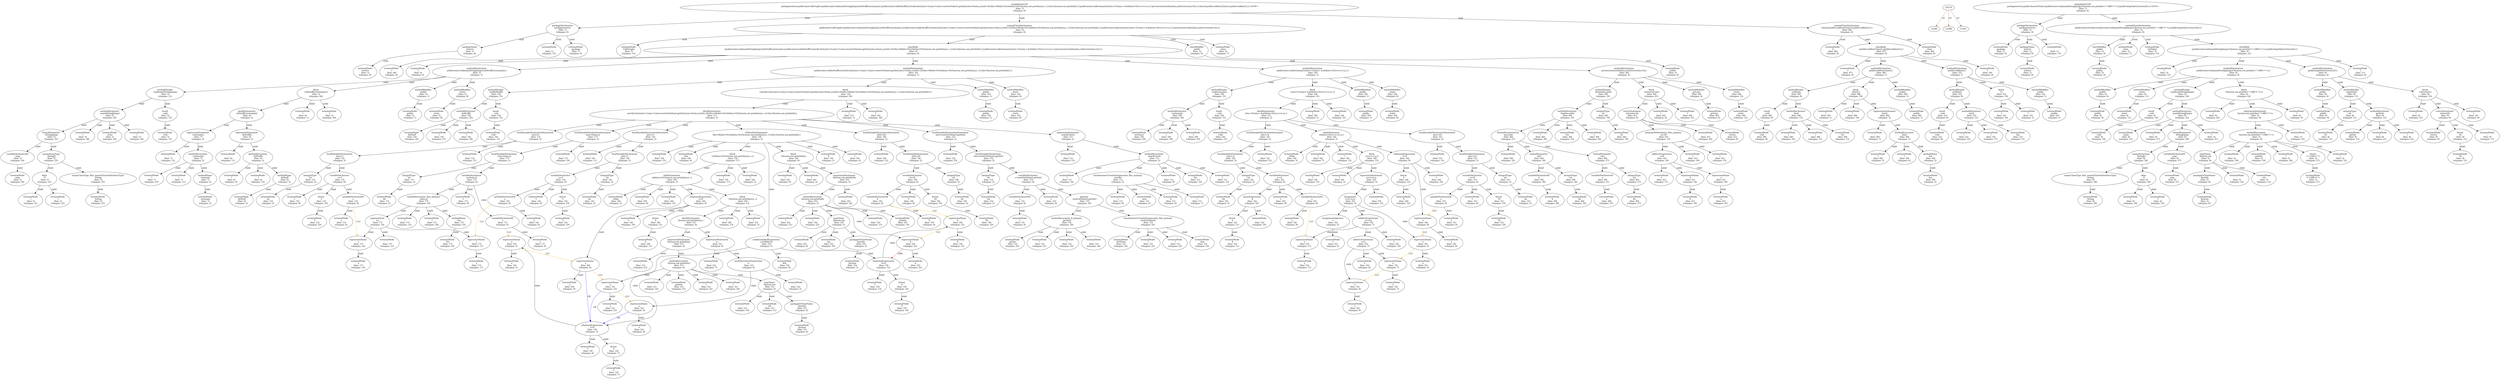 digraph G {
100000[label="compilationUnit\n packagetesters;publicclassCallGraphs{publicstaticvoidmain(String[]args){doStuff();testmain();}publicstaticvoiddoStuff(){newA().foo();intx=5;inty=5;intz=newGetValue().getInt();inta=foo(x,y);intb=20;if(a>0&&b>0){while(a>0){System.out.println(a);a--;}}else{System.out.println(b);}}publicstaticvoidtestmain(){intx=10;inty=-4;while(x>0){x=x+x+y;}}privatestaticintfoo(inta,intb){return(a+b);}}classA{publicvoidfoo(){bar();}publicvoidbar(){}}<EOF>\n (line: 1)\n (charpos: 0) "]
100011[label="packageDeclaration\n packagetesters;\n (line: 1)\n (charpos: 0) "]
100022[label="terminalNode\n package\n (line: 1)\n (charpos: 0) "]
100023[label="packageName\n testers\n (line: 1)\n (charpos: 8) "]
100034[label="terminalNode\n testers\n (line: 1)\n (charpos: 8) "]
100025[label="terminalNode\n ;\n (line: 1)\n (charpos: 15) "]
100016[label="normalClassDeclaration\n publicclassCallGraphs{publicstaticvoidmain(String[]args){doStuff();testmain();}publicstaticvoiddoStuff(){newA().foo();intx=5;inty=5;intz=newGetValue().getInt();inta=foo(x,y);intb=20;if(a>0&&b>0){while(a>0){System.out.println(a);a--;}}else{System.out.println(b);}}publicstaticvoidtestmain(){intx=10;inty=-4;while(x>0){x=x+x+y;}}privatestaticintfoo(inta,intb){return(a+b);}}\n (line: 3)\n (charpos: 0) "]
100027[label="classModifier\n public\n (line: 3)\n (charpos: 0) "]
100038[label="terminalNode\n public\n (line: 3)\n (charpos: 0) "]
100029[label="terminalNode\n class\n (line: 3)\n (charpos: 7) "]
1000210[label="terminalNode\n CallGraphs\n (line: 3)\n (charpos: 13) "]
1000211[label="classBody\n {publicstaticvoidmain(String[]args){doStuff();testmain();}publicstaticvoiddoStuff(){newA().foo();intx=5;inty=5;intz=newGetValue().getInt();inta=foo(x,y);intb=20;if(a>0&&b>0){while(a>0){System.out.println(a);a--;}}else{System.out.println(b);}}publicstaticvoidtestmain(){intx=10;inty=-4;while(x>0){x=x+x+y;}}privatestaticintfoo(inta,intb){return(a+b);}}\n (line: 4)\n (charpos: 0) "]
1000312[label="terminalNode\n {\n (line: 4)\n (charpos: 0) "]
1000313[label="methodDeclaration\n publicstaticvoidmain(String[]args){doStuff();testmain();}\n (line: 5)\n (charpos: 1) "]
1000414[label="methodModifier\n public\n (line: 5)\n (charpos: 1) "]
1000515[label="terminalNode\n public\n (line: 5)\n (charpos: 1) "]
1000416[label="methodModifier\n static\n (line: 5)\n (charpos: 8) "]
1000517[label="terminalNode\n static\n (line: 5)\n (charpos: 8) "]
1000418[label="methodHeader\n voidmain(String[]args)\n (line: 5)\n (charpos: 15) "]
1000519[label="result\n void\n (line: 5)\n (charpos: 15) "]
1000620[label="terminalNode\n void\n (line: 5)\n (charpos: 15) "]
1000521[label="methodDeclarator\n main(String[]args)\n (line: 5)\n (charpos: 20) "]
1000622[label="terminalNode\n main\n (line: 5)\n (charpos: 20) "]
1000623[label="terminalNode\n (\n (line: 5)\n (charpos: 24) "]
1000624[label="formalParameter\n String[]args\n (line: 5)\n (charpos: 25) "]
1000725[label="unannArrayType\n String[]\n (line: 5)\n (charpos: 25) "]
1000826[label="unannClassType_lfno_unannClassOrInterfaceType\n String\n (line: 5)\n (charpos: 25) "]
1000927[label="terminalNode\n String\n (line: 5)\n (charpos: 25) "]
1000828[label="dims\n []\n (line: 5)\n (charpos: 31) "]
1000929[label="terminalNode\n [\n (line: 5)\n (charpos: 31) "]
1000930[label="terminalNode\n ]\n (line: 5)\n (charpos: 32) "]
1000731[label="variableDeclaratorId\n args\n (line: 5)\n (charpos: 34) "]
1000832[label="terminalNode\n args\n (line: 5)\n (charpos: 34) "]
1000633[label="terminalNode\n )\n (line: 5)\n (charpos: 38) "]
1000434[label="block\n {doStuff();testmain();}\n (line: 5)\n (charpos: 40) "]
1000535[label="terminalNode\n {\n (line: 5)\n (charpos: 40) "]
1000536[label="blockStatements\n doStuff();testmain();\n (line: 6)\n (charpos: 2) "]
1000637[label="expressionStatement\n doStuff();\n (line: 6)\n (charpos: 2) "]
1000738[label="methodInvocation\n doStuff()\n (line: 6)\n (charpos: 2) "]
1000839[label="methodName\n doStuff\n (line: 6)\n (charpos: 2) "]
1000940[label="terminalNode\n doStuff\n (line: 6)\n (charpos: 2) "]
1000841[label="terminalNode\n (\n (line: 6)\n (charpos: 9) "]
1000842[label="terminalNode\n )\n (line: 6)\n (charpos: 10) "]
1000743[label="terminalNode\n ;\n (line: 6)\n (charpos: 11) "]
1000644[label="expressionStatement\n testmain();\n (line: 7)\n (charpos: 2) "]
1000745[label="methodInvocation\n testmain()\n (line: 7)\n (charpos: 2) "]
1000846[label="methodName\n testmain\n (line: 7)\n (charpos: 2) "]
1000947[label="terminalNode\n testmain\n (line: 7)\n (charpos: 2) "]
1000848[label="terminalNode\n (\n (line: 7)\n (charpos: 10) "]
1000849[label="terminalNode\n )\n (line: 7)\n (charpos: 11) "]
1000750[label="terminalNode\n ;\n (line: 7)\n (charpos: 12) "]
1000551[label="terminalNode\n }\n (line: 8)\n (charpos: 1) "]
1000352[label="methodDeclaration\n publicstaticvoiddoStuff(){newA().foo();intx=5;inty=5;intz=newGetValue().getInt();inta=foo(x,y);intb=20;if(a>0&&b>0){while(a>0){System.out.println(a);a--;}}else{System.out.println(b);}}\n (line: 10)\n (charpos: 1) "]
1000453[label="methodModifier\n public\n (line: 10)\n (charpos: 1) "]
1000554[label="terminalNode\n public\n (line: 10)\n (charpos: 1) "]
1000455[label="methodModifier\n static\n (line: 10)\n (charpos: 8) "]
1000556[label="terminalNode\n static\n (line: 10)\n (charpos: 8) "]
1000457[label="methodHeader\n voiddoStuff()\n (line: 10)\n (charpos: 15) "]
1000558[label="result\n void\n (line: 10)\n (charpos: 15) "]
1000659[label="terminalNode\n void\n (line: 10)\n (charpos: 15) "]
1000560[label="methodDeclarator\n doStuff()\n (line: 10)\n (charpos: 20) "]
1000661[label="terminalNode\n doStuff\n (line: 10)\n (charpos: 20) "]
1000662[label="terminalNode\n (\n (line: 10)\n (charpos: 27) "]
1000663[label="terminalNode\n )\n (line: 10)\n (charpos: 28) "]
1000464[label="block\n {newA().foo();intx=5;inty=5;intz=newGetValue().getInt();inta=foo(x,y);intb=20;if(a>0&&b>0){while(a>0){System.out.println(a);a--;}}else{System.out.println(b);}}\n (line: 10)\n (charpos: 30) "]
1000565[label="terminalNode\n {\n (line: 10)\n (charpos: 30) "]
1000566[label="blockStatements\n newA().foo();intx=5;inty=5;intz=newGetValue().getInt();inta=foo(x,y);intb=20;if(a>0&&b>0){while(a>0){System.out.println(a);a--;}}else{System.out.println(b);}\n (line: 11)\n (charpos: 2) "]
1000667[label="expressionStatement\n newA().foo();\n (line: 11)\n (charpos: 2) "]
1000768[label="methodInvocation\n newA().foo()\n (line: 11)\n (charpos: 2) "]
1000869[label="classInstanceCreationExpression_lfno_primary\n newA()\n (line: 11)\n (charpos: 2) "]
1000970[label="terminalNode\n new\n (line: 11)\n (charpos: 2) "]
1000971[label="terminalNode\n A\n (line: 11)\n (charpos: 6) "]
1000972[label="terminalNode\n (\n (line: 11)\n (charpos: 7) "]
1000973[label="terminalNode\n )\n (line: 11)\n (charpos: 8) "]
1000874[label="terminalNode\n .\n (line: 11)\n (charpos: 9) "]
1000875[label="terminalNode\n foo\n (line: 11)\n (charpos: 10) "]
1000876[label="terminalNode\n (\n (line: 11)\n (charpos: 13) "]
1000877[label="terminalNode\n )\n (line: 11)\n (charpos: 14) "]
1000778[label="terminalNode\n ;\n (line: 11)\n (charpos: 15) "]
1000679[label="localVariableDeclarationStatement\n intx=5;\n (line: 13)\n (charpos: 2) "]
1000780[label="localVariableDeclaration\n intx=5\n (line: 13)\n (charpos: 2) "]
1000881[label="integralType\n int\n (line: 13)\n (charpos: 2) "]
1000982[label="terminalNode\n int\n (line: 13)\n (charpos: 2) "]
1000883[label="variableDeclarator\n x=5\n (line: 13)\n (charpos: 6) "]
1000984[label="variableDeclaratorId\n x\n (line: 13)\n (charpos: 6) "]
10001085[label="terminalNode\n x\n (line: 13)\n (charpos: 6) "]
1000986[label="terminalNode\n =\n (line: 13)\n (charpos: 8) "]
1000987[label="literal\n 5\n (line: 13)\n (charpos: 10) "]
10001088[label="terminalNode\n 5\n (line: 13)\n (charpos: 10) "]
1000789[label="terminalNode\n ;\n (line: 13)\n (charpos: 11) "]
1000690[label="localVariableDeclarationStatement\n inty=5;\n (line: 14)\n (charpos: 2) "]
1000791[label="localVariableDeclaration\n inty=5\n (line: 14)\n (charpos: 2) "]
1000892[label="integralType\n int\n (line: 14)\n (charpos: 2) "]
1000993[label="terminalNode\n int\n (line: 14)\n (charpos: 2) "]
1000894[label="variableDeclarator\n y=5\n (line: 14)\n (charpos: 6) "]
1000995[label="variableDeclaratorId\n y\n (line: 14)\n (charpos: 6) "]
10001096[label="terminalNode\n y\n (line: 14)\n (charpos: 6) "]
1000997[label="terminalNode\n =\n (line: 14)\n (charpos: 8) "]
1000998[label="literal\n 5\n (line: 14)\n (charpos: 10) "]
10001099[label="terminalNode\n 5\n (line: 14)\n (charpos: 10) "]
10007100[label="terminalNode\n ;\n (line: 14)\n (charpos: 11) "]
10006101[label="localVariableDeclarationStatement\n intz=newGetValue().getInt();\n (line: 15)\n (charpos: 2) "]
10007102[label="localVariableDeclaration\n intz=newGetValue().getInt()\n (line: 15)\n (charpos: 2) "]
10008103[label="integralType\n int\n (line: 15)\n (charpos: 2) "]
10009104[label="terminalNode\n int\n (line: 15)\n (charpos: 2) "]
10008105[label="variableDeclarator\n z=newGetValue().getInt()\n (line: 15)\n (charpos: 6) "]
10009106[label="variableDeclaratorId\n z\n (line: 15)\n (charpos: 6) "]
100010107[label="terminalNode\n z\n (line: 15)\n (charpos: 6) "]
10009108[label="terminalNode\n =\n (line: 15)\n (charpos: 8) "]
10009109[label="primary\n newGetValue().getInt()\n (line: 15)\n (charpos: 10) "]
100010110[label="classInstanceCreationExpression_lfno_primary\n newGetValue()\n (line: 15)\n (charpos: 10) "]
100011111[label="terminalNode\n new\n (line: 15)\n (charpos: 10) "]
100011112[label="terminalNode\n GetValue\n (line: 15)\n (charpos: 14) "]
100011113[label="terminalNode\n (\n (line: 15)\n (charpos: 22) "]
100011114[label="terminalNode\n )\n (line: 15)\n (charpos: 23) "]
100010115[label="methodInvocation_lf_primary\n .getInt()\n (line: 15)\n (charpos: 24) "]
100011116[label="terminalNode\n .\n (line: 15)\n (charpos: 24) "]
100011117[label="terminalNode\n getInt\n (line: 15)\n (charpos: 25) "]
100011118[label="terminalNode\n (\n (line: 15)\n (charpos: 31) "]
100011119[label="terminalNode\n )\n (line: 15)\n (charpos: 32) "]
10007120[label="terminalNode\n ;\n (line: 15)\n (charpos: 33) "]
10006121[label="localVariableDeclarationStatement\n inta=foo(x,y);\n (line: 17)\n (charpos: 2) "]
10007122[label="localVariableDeclaration\n inta=foo(x,y)\n (line: 17)\n (charpos: 2) "]
10008123[label="integralType\n int\n (line: 17)\n (charpos: 2) "]
10009124[label="terminalNode\n int\n (line: 17)\n (charpos: 2) "]
10008125[label="variableDeclarator\n a=foo(x,y)\n (line: 17)\n (charpos: 6) "]
10009126[label="variableDeclaratorId\n a\n (line: 17)\n (charpos: 6) "]
100010127[label="terminalNode\n a\n (line: 17)\n (charpos: 6) "]
10009128[label="terminalNode\n =\n (line: 17)\n (charpos: 8) "]
10009129[label="methodInvocation_lfno_primary\n foo(x,y)\n (line: 17)\n (charpos: 10) "]
100010130[label="methodName\n foo\n (line: 17)\n (charpos: 10) "]
100011131[label="terminalNode\n foo\n (line: 17)\n (charpos: 10) "]
100010132[label="terminalNode\n (\n (line: 17)\n (charpos: 13) "]
100010133[label="argumentList\n x,y\n (line: 17)\n (charpos: 14) "]
100011134[label="expressionName\n x\n (line: 17)\n (charpos: 14) "]
100012135[label="terminalNode\n x\n (line: 17)\n (charpos: 14) "]
100011136[label="terminalNode\n ,\n (line: 17)\n (charpos: 15) "]
100011137[label="expressionName\n y\n (line: 17)\n (charpos: 17) "]
100012138[label="terminalNode\n y\n (line: 17)\n (charpos: 17) "]
100010139[label="terminalNode\n )\n (line: 17)\n (charpos: 18) "]
10007140[label="terminalNode\n ;\n (line: 17)\n (charpos: 19) "]
10006141[label="localVariableDeclarationStatement\n intb=20;\n (line: 18)\n (charpos: 2) "]
10007142[label="localVariableDeclaration\n intb=20\n (line: 18)\n (charpos: 2) "]
10008143[label="integralType\n int\n (line: 18)\n (charpos: 2) "]
10009144[label="terminalNode\n int\n (line: 18)\n (charpos: 2) "]
10008145[label="variableDeclarator\n b=20\n (line: 18)\n (charpos: 6) "]
10009146[label="variableDeclaratorId\n b\n (line: 18)\n (charpos: 6) "]
100010147[label="terminalNode\n b\n (line: 18)\n (charpos: 6) "]
10009148[label="terminalNode\n =\n (line: 18)\n (charpos: 8) "]
10009149[label="literal\n 20\n (line: 18)\n (charpos: 10) "]
100010150[label="terminalNode\n 20\n (line: 18)\n (charpos: 10) "]
10007151[label="terminalNode\n ;\n (line: 18)\n (charpos: 12) "]
10006152[label="ifThenElseStatement\n if(a>0&&b>0){while(a>0){System.out.println(a);a--;}}else{System.out.println(b);}\n (line: 19)\n (charpos: 2) "]
10007153[label="terminalNode\n if\n (line: 19)\n (charpos: 2) "]
10007154[label="terminalNode\n (\n (line: 19)\n (charpos: 4) "]
10007155[label="conditionalAndExpression\n a>0&&b>0\n (line: 19)\n (charpos: 5) "]
10008156[label="relationalExpression\n a>0\n (line: 19)\n (charpos: 5) "]
10009157[label="expressionName\n a\n (line: 19)\n (charpos: 5) "]
100010158[label="terminalNode\n a\n (line: 19)\n (charpos: 5) "]
10009159[label="terminalNode\n >\n (line: 19)\n (charpos: 6) "]
10009160[label="literal\n 0\n (line: 19)\n (charpos: 7) "]
100010161[label="terminalNode\n 0\n (line: 19)\n (charpos: 7) "]
10008162[label="terminalNode\n &&\n (line: 19)\n (charpos: 9) "]
10008163[label="relationalExpression\n b>0\n (line: 19)\n (charpos: 12) "]
10009164[label="expressionName\n b\n (line: 19)\n (charpos: 12) "]
100010165[label="terminalNode\n b\n (line: 19)\n (charpos: 12) "]
10009166[label="terminalNode\n >\n (line: 19)\n (charpos: 13) "]
10009167[label="literal\n 0\n (line: 19)\n (charpos: 14) "]
100010168[label="terminalNode\n 0\n (line: 19)\n (charpos: 14) "]
10007169[label="terminalNode\n )\n (line: 19)\n (charpos: 15) "]
10007170[label="block\n {while(a>0){System.out.println(a);a--;}}\n (line: 19)\n (charpos: 17) "]
10008171[label="terminalNode\n {\n (line: 19)\n (charpos: 17) "]
10008172[label="whileStatement\n while(a>0){System.out.println(a);a--;}\n (line: 20)\n (charpos: 3) "]
10009173[label="terminalNode\n while\n (line: 20)\n (charpos: 3) "]
10009174[label="terminalNode\n (\n (line: 20)\n (charpos: 8) "]
10009175[label="relationalExpression\n a>0\n (line: 20)\n (charpos: 9) "]
100010176[label="expressionName\n a\n (line: 20)\n (charpos: 9) "]
100011177[label="terminalNode\n a\n (line: 20)\n (charpos: 9) "]
100010178[label="terminalNode\n >\n (line: 20)\n (charpos: 10) "]
100010179[label="literal\n 0\n (line: 20)\n (charpos: 11) "]
100011180[label="terminalNode\n 0\n (line: 20)\n (charpos: 11) "]
10009181[label="terminalNode\n )\n (line: 20)\n (charpos: 12) "]
10009182[label="block\n {System.out.println(a);a--;}\n (line: 20)\n (charpos: 13) "]
100010183[label="terminalNode\n {\n (line: 20)\n (charpos: 13) "]
100010184[label="blockStatements\n System.out.println(a);a--;\n (line: 21)\n (charpos: 4) "]
100011185[label="expressionStatement\n System.out.println(a);\n (line: 21)\n (charpos: 4) "]
100012186[label="methodInvocation\n System.out.println(a)\n (line: 21)\n (charpos: 4) "]
100013187[label="typeName\n System.out\n (line: 21)\n (charpos: 4) "]
100014188[label="packageOrTypeName\n System\n (line: 21)\n (charpos: 4) "]
100015189[label="terminalNode\n System\n (line: 21)\n (charpos: 4) "]
100014190[label="terminalNode\n .\n (line: 21)\n (charpos: 10) "]
100014191[label="terminalNode\n out\n (line: 21)\n (charpos: 11) "]
100013192[label="terminalNode\n .\n (line: 21)\n (charpos: 14) "]
100013193[label="terminalNode\n println\n (line: 21)\n (charpos: 15) "]
100013194[label="terminalNode\n (\n (line: 21)\n (charpos: 22) "]
100013195[label="expressionName\n a\n (line: 21)\n (charpos: 23) "]
100014196[label="terminalNode\n a\n (line: 21)\n (charpos: 23) "]
100013197[label="terminalNode\n )\n (line: 21)\n (charpos: 24) "]
100012198[label="terminalNode\n ;\n (line: 21)\n (charpos: 25) "]
100011199[label="expressionStatement\n a--;\n (line: 22)\n (charpos: 4) "]
100012200[label="postDecrementExpression\n a--\n (line: 22)\n (charpos: 4) "]
100013201[label="expressionName\n a\n (line: 22)\n (charpos: 4) "]
100014202[label="terminalNode\n a\n (line: 22)\n (charpos: 4) "]
100013203[label="terminalNode\n --\n (line: 22)\n (charpos: 5) "]
100012204[label="terminalNode\n ;\n (line: 22)\n (charpos: 7) "]
100010205[label="terminalNode\n }\n (line: 23)\n (charpos: 3) "]
10008206[label="terminalNode\n }\n (line: 24)\n (charpos: 2) "]
10007207[label="terminalNode\n else\n (line: 24)\n (charpos: 4) "]
10007208[label="block\n {System.out.println(b);}\n (line: 24)\n (charpos: 9) "]
10008209[label="terminalNode\n {\n (line: 24)\n (charpos: 9) "]
10008210[label="expressionStatement\n System.out.println(b);\n (line: 25)\n (charpos: 3) "]
10009211[label="methodInvocation\n System.out.println(b)\n (line: 25)\n (charpos: 3) "]
100010212[label="typeName\n System.out\n (line: 25)\n (charpos: 3) "]
100011213[label="packageOrTypeName\n System\n (line: 25)\n (charpos: 3) "]
100012214[label="terminalNode\n System\n (line: 25)\n (charpos: 3) "]
100011215[label="terminalNode\n .\n (line: 25)\n (charpos: 9) "]
100011216[label="terminalNode\n out\n (line: 25)\n (charpos: 10) "]
100010217[label="terminalNode\n .\n (line: 25)\n (charpos: 13) "]
100010218[label="terminalNode\n println\n (line: 25)\n (charpos: 14) "]
100010219[label="terminalNode\n (\n (line: 25)\n (charpos: 21) "]
100010220[label="expressionName\n b\n (line: 25)\n (charpos: 22) "]
100011221[label="terminalNode\n b\n (line: 25)\n (charpos: 22) "]
100010222[label="terminalNode\n )\n (line: 25)\n (charpos: 23) "]
10009223[label="terminalNode\n ;\n (line: 25)\n (charpos: 24) "]
10008224[label="terminalNode\n }\n (line: 26)\n (charpos: 2) "]
10005225[label="terminalNode\n }\n (line: 27)\n (charpos: 1) "]
10003226[label="methodDeclaration\n publicstaticvoidtestmain(){intx=10;inty=-4;while(x>0){x=x+x+y;}}\n (line: 29)\n (charpos: 1) "]
10004227[label="methodModifier\n public\n (line: 29)\n (charpos: 1) "]
10005228[label="terminalNode\n public\n (line: 29)\n (charpos: 1) "]
10004229[label="methodModifier\n static\n (line: 29)\n (charpos: 8) "]
10005230[label="terminalNode\n static\n (line: 29)\n (charpos: 8) "]
10004231[label="methodHeader\n voidtestmain()\n (line: 29)\n (charpos: 15) "]
10005232[label="result\n void\n (line: 29)\n (charpos: 15) "]
10006233[label="terminalNode\n void\n (line: 29)\n (charpos: 15) "]
10005234[label="methodDeclarator\n testmain()\n (line: 29)\n (charpos: 20) "]
10006235[label="terminalNode\n testmain\n (line: 29)\n (charpos: 20) "]
10006236[label="terminalNode\n (\n (line: 29)\n (charpos: 28) "]
10006237[label="terminalNode\n )\n (line: 29)\n (charpos: 29) "]
10004238[label="block\n {intx=10;inty=-4;while(x>0){x=x+x+y;}}\n (line: 29)\n (charpos: 31) "]
10005239[label="terminalNode\n {\n (line: 29)\n (charpos: 31) "]
10005240[label="blockStatements\n intx=10;inty=-4;while(x>0){x=x+x+y;}\n (line: 31)\n (charpos: 2) "]
10006241[label="localVariableDeclarationStatement\n intx=10;\n (line: 31)\n (charpos: 2) "]
10007242[label="localVariableDeclaration\n intx=10\n (line: 31)\n (charpos: 2) "]
10008243[label="integralType\n int\n (line: 31)\n (charpos: 2) "]
10009244[label="terminalNode\n int\n (line: 31)\n (charpos: 2) "]
10008245[label="variableDeclarator\n x=10\n (line: 31)\n (charpos: 6) "]
10009246[label="variableDeclaratorId\n x\n (line: 31)\n (charpos: 6) "]
100010247[label="terminalNode\n x\n (line: 31)\n (charpos: 6) "]
10009248[label="terminalNode\n =\n (line: 31)\n (charpos: 8) "]
10009249[label="literal\n 10\n (line: 31)\n (charpos: 10) "]
100010250[label="terminalNode\n 10\n (line: 31)\n (charpos: 10) "]
10007251[label="terminalNode\n ;\n (line: 31)\n (charpos: 12) "]
10006252[label="localVariableDeclarationStatement\n inty=-4;\n (line: 32)\n (charpos: 2) "]
10007253[label="localVariableDeclaration\n inty=-4\n (line: 32)\n (charpos: 2) "]
10008254[label="integralType\n int\n (line: 32)\n (charpos: 2) "]
10009255[label="terminalNode\n int\n (line: 32)\n (charpos: 2) "]
10008256[label="variableDeclarator\n y=-4\n (line: 32)\n (charpos: 6) "]
10009257[label="variableDeclaratorId\n y\n (line: 32)\n (charpos: 6) "]
100010258[label="terminalNode\n y\n (line: 32)\n (charpos: 6) "]
10009259[label="terminalNode\n =\n (line: 32)\n (charpos: 8) "]
10009260[label="unaryExpression\n -4\n (line: 32)\n (charpos: 10) "]
100010261[label="terminalNode\n -\n (line: 32)\n (charpos: 10) "]
100010262[label="literal\n 4\n (line: 32)\n (charpos: 11) "]
100011263[label="terminalNode\n 4\n (line: 32)\n (charpos: 11) "]
10007264[label="terminalNode\n ;\n (line: 32)\n (charpos: 12) "]
10006265[label="whileStatement\n while(x>0){x=x+x+y;}\n (line: 34)\n (charpos: 2) "]
10007266[label="terminalNode\n while\n (line: 34)\n (charpos: 2) "]
10007267[label="terminalNode\n (\n (line: 34)\n (charpos: 7) "]
10007268[label="relationalExpression\n x>0\n (line: 34)\n (charpos: 8) "]
10008269[label="expressionName\n x\n (line: 34)\n (charpos: 8) "]
10009270[label="terminalNode\n x\n (line: 34)\n (charpos: 8) "]
10008271[label="terminalNode\n >\n (line: 34)\n (charpos: 10) "]
10008272[label="literal\n 0\n (line: 34)\n (charpos: 12) "]
10009273[label="terminalNode\n 0\n (line: 34)\n (charpos: 12) "]
10007274[label="terminalNode\n )\n (line: 34)\n (charpos: 13) "]
10007275[label="block\n {x=x+x+y;}\n (line: 34)\n (charpos: 15) "]
10008276[label="terminalNode\n {\n (line: 34)\n (charpos: 15) "]
10008277[label="expressionStatement\n x=x+x+y;\n (line: 35)\n (charpos: 3) "]
10009278[label="assignment\n x=x+x+y\n (line: 35)\n (charpos: 3) "]
100010279[label="expressionName\n x\n (line: 35)\n (charpos: 3) "]
100011280[label="terminalNode\n x\n (line: 35)\n (charpos: 3) "]
100010281[label="assignmentOperator\n =\n (line: 35)\n (charpos: 5) "]
100011282[label="terminalNode\n =\n (line: 35)\n (charpos: 5) "]
100010283[label="additiveExpression\n x+x+y\n (line: 35)\n (charpos: 7) "]
100011284[label="additiveExpression\n x+x\n (line: 35)\n (charpos: 7) "]
100012285[label="expressionName\n x\n (line: 35)\n (charpos: 7) "]
100013286[label="terminalNode\n x\n (line: 35)\n (charpos: 7) "]
100012287[label="terminalNode\n +\n (line: 35)\n (charpos: 8) "]
100012288[label="expressionName\n x\n (line: 35)\n (charpos: 9) "]
100013289[label="terminalNode\n x\n (line: 35)\n (charpos: 9) "]
100011290[label="terminalNode\n +\n (line: 35)\n (charpos: 10) "]
100011291[label="expressionName\n y\n (line: 35)\n (charpos: 11) "]
100012292[label="terminalNode\n y\n (line: 35)\n (charpos: 11) "]
10009293[label="terminalNode\n ;\n (line: 35)\n (charpos: 12) "]
10008294[label="terminalNode\n }\n (line: 36)\n (charpos: 2) "]
10005295[label="terminalNode\n }\n (line: 38)\n (charpos: 1) "]
10003296[label="methodDeclaration\n privatestaticintfoo(inta,intb){return(a+b);}\n (line: 40)\n (charpos: 4) "]
10004297[label="methodModifier\n private\n (line: 40)\n (charpos: 4) "]
10005298[label="terminalNode\n private\n (line: 40)\n (charpos: 4) "]
10004299[label="methodModifier\n static\n (line: 40)\n (charpos: 12) "]
10005300[label="terminalNode\n static\n (line: 40)\n (charpos: 12) "]
10004301[label="methodHeader\n intfoo(inta,intb)\n (line: 40)\n (charpos: 19) "]
10005302[label="integralType\n int\n (line: 40)\n (charpos: 19) "]
10006303[label="terminalNode\n int\n (line: 40)\n (charpos: 19) "]
10005304[label="methodDeclarator\n foo(inta,intb)\n (line: 40)\n (charpos: 23) "]
10006305[label="terminalNode\n foo\n (line: 40)\n (charpos: 23) "]
10006306[label="terminalNode\n (\n (line: 40)\n (charpos: 26) "]
10006307[label="formalParameterList\n inta,intb\n (line: 40)\n (charpos: 27) "]
10007308[label="formalParameter\n inta\n (line: 40)\n (charpos: 27) "]
10008309[label="integralType\n int\n (line: 40)\n (charpos: 27) "]
10009310[label="terminalNode\n int\n (line: 40)\n (charpos: 27) "]
10008311[label="variableDeclaratorId\n a\n (line: 40)\n (charpos: 31) "]
10009312[label="terminalNode\n a\n (line: 40)\n (charpos: 31) "]
10007313[label="terminalNode\n ,\n (line: 40)\n (charpos: 32) "]
10007314[label="formalParameter\n intb\n (line: 40)\n (charpos: 34) "]
10008315[label="integralType\n int\n (line: 40)\n (charpos: 34) "]
10009316[label="terminalNode\n int\n (line: 40)\n (charpos: 34) "]
10008317[label="variableDeclaratorId\n b\n (line: 40)\n (charpos: 38) "]
10009318[label="terminalNode\n b\n (line: 40)\n (charpos: 38) "]
10006319[label="terminalNode\n )\n (line: 40)\n (charpos: 39) "]
10004320[label="block\n {return(a+b);}\n (line: 40)\n (charpos: 41) "]
10005321[label="terminalNode\n {\n (line: 40)\n (charpos: 41) "]
10005322[label="returnStatement\n return(a+b);\n (line: 41)\n (charpos: 8) "]
10006323[label="terminalNode\n return\n (line: 41)\n (charpos: 8) "]
10006324[label="primaryNoNewArray_lfno_primary\n (a+b)\n (line: 41)\n (charpos: 15) "]
10007325[label="terminalNode\n (\n (line: 41)\n (charpos: 15) "]
10007326[label="additiveExpression\n a+b\n (line: 41)\n (charpos: 16) "]
10008327[label="expressionName\n a\n (line: 41)\n (charpos: 16) "]
10009328[label="terminalNode\n a\n (line: 41)\n (charpos: 16) "]
10008329[label="terminalNode\n +\n (line: 41)\n (charpos: 17) "]
10008330[label="expressionName\n b\n (line: 41)\n (charpos: 18) "]
10009331[label="terminalNode\n b\n (line: 41)\n (charpos: 18) "]
10007332[label="terminalNode\n )\n (line: 41)\n (charpos: 19) "]
10006333[label="terminalNode\n ;\n (line: 41)\n (charpos: 20) "]
10005334[label="terminalNode\n }\n (line: 42)\n (charpos: 4) "]
10003335[label="terminalNode\n }\n (line: 44)\n (charpos: 0) "]
10001336[label="normalClassDeclaration\n classA{publicvoidfoo(){bar();}publicvoidbar(){}}\n (line: 46)\n (charpos: 0) "]
10002337[label="terminalNode\n class\n (line: 46)\n (charpos: 0) "]
10002338[label="terminalNode\n A\n (line: 46)\n (charpos: 6) "]
10002339[label="classBody\n {publicvoidfoo(){bar();}publicvoidbar(){}}\n (line: 47)\n (charpos: 0) "]
10003340[label="terminalNode\n {\n (line: 47)\n (charpos: 0) "]
10003341[label="methodDeclaration\n publicvoidfoo(){bar();}\n (line: 48)\n (charpos: 1) "]
10004342[label="methodModifier\n public\n (line: 48)\n (charpos: 1) "]
10005343[label="terminalNode\n public\n (line: 48)\n (charpos: 1) "]
10004344[label="methodHeader\n voidfoo()\n (line: 48)\n (charpos: 8) "]
10005345[label="result\n void\n (line: 48)\n (charpos: 8) "]
10006346[label="terminalNode\n void\n (line: 48)\n (charpos: 8) "]
10005347[label="methodDeclarator\n foo()\n (line: 48)\n (charpos: 13) "]
10006348[label="terminalNode\n foo\n (line: 48)\n (charpos: 13) "]
10006349[label="terminalNode\n (\n (line: 48)\n (charpos: 16) "]
10006350[label="terminalNode\n )\n (line: 48)\n (charpos: 17) "]
10004351[label="block\n {bar();}\n (line: 48)\n (charpos: 19) "]
10005352[label="terminalNode\n {\n (line: 48)\n (charpos: 19) "]
10005353[label="expressionStatement\n bar();\n (line: 49)\n (charpos: 2) "]
10006354[label="methodInvocation\n bar()\n (line: 49)\n (charpos: 2) "]
10007355[label="methodName\n bar\n (line: 49)\n (charpos: 2) "]
10008356[label="terminalNode\n bar\n (line: 49)\n (charpos: 2) "]
10007357[label="terminalNode\n (\n (line: 49)\n (charpos: 5) "]
10007358[label="terminalNode\n )\n (line: 49)\n (charpos: 6) "]
10006359[label="terminalNode\n ;\n (line: 49)\n (charpos: 7) "]
10005360[label="terminalNode\n }\n (line: 50)\n (charpos: 1) "]
10003361[label="methodDeclaration\n publicvoidbar(){}\n (line: 52)\n (charpos: 1) "]
10004362[label="methodModifier\n public\n (line: 52)\n (charpos: 1) "]
10005363[label="terminalNode\n public\n (line: 52)\n (charpos: 1) "]
10004364[label="methodHeader\n voidbar()\n (line: 52)\n (charpos: 8) "]
10005365[label="result\n void\n (line: 52)\n (charpos: 8) "]
10006366[label="terminalNode\n void\n (line: 52)\n (charpos: 8) "]
10005367[label="methodDeclarator\n bar()\n (line: 52)\n (charpos: 13) "]
10006368[label="terminalNode\n bar\n (line: 52)\n (charpos: 13) "]
10006369[label="terminalNode\n (\n (line: 52)\n (charpos: 16) "]
10006370[label="terminalNode\n )\n (line: 52)\n (charpos: 17) "]
10004371[label="block\n {}\n (line: 52)\n (charpos: 19) "]
10005372[label="terminalNode\n {\n (line: 52)\n (charpos: 19) "]
10005373[label="terminalNode\n }\n (line: 53)\n (charpos: 1) "]
10003374[label="terminalNode\n }\n (line: 54)\n (charpos: 0) "]
100000->100011 [label="child"]
100011->100022 [label="child"]
100011->100023 [label="child"]
100023->100034 [label="child"]
100011->100025 [label="child"]
100000->100016 [label="child"]
100016->100027 [label="child"]
100027->100038 [label="child"]
100016->100029 [label="child"]
100016->1000210 [label="child"]
100016->1000211 [label="child"]
1000211->1000312 [label="child"]
1000211->1000313 [label="child"]
1000313->1000414 [label="child"]
1000414->1000515 [label="child"]
1000313->1000416 [label="child"]
1000416->1000517 [label="child"]
1000313->1000418 [label="child"]
1000418->1000519 [label="child"]
1000519->1000620 [label="child"]
1000418->1000521 [label="child"]
1000521->1000622 [label="child"]
1000521->1000623 [label="child"]
1000521->1000624 [label="child"]
1000624->1000725 [label="child"]
1000725->1000826 [label="child"]
1000826->1000927 [label="child"]
1000725->1000828 [label="child"]
1000828->1000929 [label="child"]
1000828->1000930 [label="child"]
1000624->1000731 [label="child"]
1000731->1000832 [label="child"]
1000521->1000633 [label="child"]
1000313->1000434 [label="child"]
1000434->1000535 [label="child"]
1000434->1000536 [label="child"]
1000536->1000637 [label="child"]
1000637->1000738 [label="child"]
1000738->1000839 [label="child"]
1000839->1000940 [label="child"]
1000738->1000841 [label="child"]
1000738->1000842 [label="child"]
1000637->1000743 [label="child"]
1000536->1000644 [label="child"]
1000644->1000745 [label="child"]
1000745->1000846 [label="child"]
1000846->1000947 [label="child"]
1000745->1000848 [label="child"]
1000745->1000849 [label="child"]
1000644->1000750 [label="child"]
1000434->1000551 [label="child"]
1000211->1000352 [label="child"]
1000352->1000453 [label="child"]
1000453->1000554 [label="child"]
1000352->1000455 [label="child"]
1000455->1000556 [label="child"]
1000352->1000457 [label="child"]
1000457->1000558 [label="child"]
1000558->1000659 [label="child"]
1000457->1000560 [label="child"]
1000560->1000661 [label="child"]
1000560->1000662 [label="child"]
1000560->1000663 [label="child"]
1000352->1000464 [label="child"]
1000464->1000565 [label="child"]
1000464->1000566 [label="child"]
1000566->1000667 [label="child"]
1000667->1000768 [label="child"]
1000768->1000869 [label="child"]
1000869->1000970 [label="child"]
1000869->1000971 [label="child"]
1000869->1000972 [label="child"]
1000869->1000973 [label="child"]
1000768->1000874 [label="child"]
1000768->1000875 [label="child"]
1000768->1000876 [label="child"]
1000768->1000877 [label="child"]
1000667->1000778 [label="child"]
1000566->1000679 [label="child"]
1000679->1000780 [label="child"]
1000780->1000881 [label="child"]
1000881->1000982 [label="child"]
1000780->1000883 [label="child"]
1000883->1000984 [label="child"]
1000984->10001085 [label="child"]
1000883->1000986 [label="child"]
1000883->1000987 [label="child"]
1000987->10001088 [label="child"]
1000679->1000789 [label="child"]
1000566->1000690 [label="child"]
1000690->1000791 [label="child"]
1000791->1000892 [label="child"]
1000892->1000993 [label="child"]
1000791->1000894 [label="child"]
1000894->1000995 [label="child"]
1000995->10001096 [label="child"]
1000894->1000997 [label="child"]
1000894->1000998 [label="child"]
1000998->10001099 [label="child"]
1000690->10007100 [label="child"]
1000566->10006101 [label="child"]
10006101->10007102 [label="child"]
10007102->10008103 [label="child"]
10008103->10009104 [label="child"]
10007102->10008105 [label="child"]
10008105->10009106 [label="child"]
10009106->100010107 [label="child"]
10008105->10009108 [label="child"]
10008105->10009109 [label="child"]
10009109->100010110 [label="child"]
100010110->100011111 [label="child"]
100010110->100011112 [label="child"]
100010110->100011113 [label="child"]
100010110->100011114 [label="child"]
10009109->100010115 [label="child"]
100010115->100011116 [label="child"]
100010115->100011117 [label="child"]
100010115->100011118 [label="child"]
100010115->100011119 [label="child"]
10006101->10007120 [label="child"]
1000566->10006121 [label="child"]
10006121->10007122 [label="child"]
10007122->10008123 [label="child"]
10008123->10009124 [label="child"]
10007122->10008125 [label="child"]
10008125->10009126 [label="child"]
10009126->100010127 [label="child"]
10008125->10009128 [label="child"]
10008125->10009129 [label="child"]
10009129->100010130 [label="child"]
100010130->100011131 [label="child"]
10009129->100010132 [label="child"]
10009129->100010133 [label="child"]
100010133->100011134 [label="child"]
100011134->100012135 [label="child"]
100010133->100011136 [label="child"]
100010133->100011137 [label="child"]
100011137->100012138 [label="child"]
10009129->100010139 [label="child"]
10006121->10007140 [label="child"]
1000566->10006141 [label="child"]
10006141->10007142 [label="child"]
10007142->10008143 [label="child"]
10008143->10009144 [label="child"]
10007142->10008145 [label="child"]
10008145->10009146 [label="child"]
10009146->100010147 [label="child"]
10008145->10009148 [label="child"]
10008145->10009149 [label="child"]
10009149->100010150 [label="child"]
10006141->10007151 [label="child"]
1000566->10006152 [label="child"]
10006152->10007153 [label="child"]
10006152->10007154 [label="child"]
10006152->10007155 [label="child"]
10007155->10008156 [label="child"]
10008156->10009157 [label="child"]
10009157->100010158 [label="child"]
10008156->10009159 [label="child"]
10008156->10009160 [label="child"]
10009160->100010161 [label="child"]
10007155->10008162 [label="child"]
10007155->10008163 [label="child"]
10008163->10009164 [label="child"]
10009164->100010165 [label="child"]
10008163->10009166 [label="child"]
10008163->10009167 [label="child"]
10009167->100010168 [label="child"]
10006152->10007169 [label="child"]
10006152->10007170 [label="child"]
10007170->10008171 [label="child"]
10007170->10008172 [label="child"]
10008172->10009173 [label="child"]
10008172->10009174 [label="child"]
10008172->10009175 [label="child"]
10009175->100010176 [label="child"]
100010176->100011177 [label="child"]
10009175->100010178 [label="child"]
10009175->100010179 [label="child"]
100010179->100011180 [label="child"]
10008172->10009181 [label="child"]
10008172->10009182 [label="child"]
10009182->100010183 [label="child"]
10009182->100010184 [label="child"]
100010184->100011185 [label="child"]
100011185->100012186 [label="child"]
100012186->100013187 [label="child"]
100013187->100014188 [label="child"]
100014188->100015189 [label="child"]
100013187->100014190 [label="child"]
100013187->100014191 [label="child"]
100012186->100013192 [label="child"]
100012186->100013193 [label="child"]
100012186->100013194 [label="child"]
100012186->100013195 [label="child"]
100013195->100014196 [label="child"]
100012186->100013197 [label="child"]
100011185->100012198 [label="child"]
100010184->100011199 [label="child"]
100011199->100012200 [label="child"]
100012200->100013201 [label="child"]
100013201->100014202 [label="child"]
100012200->100013203 [label="child"]
100011199->100012204 [label="child"]
10009182->100010205 [label="child"]
10007170->10008206 [label="child"]
10006152->10007207 [label="child"]
10006152->10007208 [label="child"]
10007208->10008209 [label="child"]
10007208->10008210 [label="child"]
10008210->10009211 [label="child"]
10009211->100010212 [label="child"]
100010212->100011213 [label="child"]
100011213->100012214 [label="child"]
100010212->100011215 [label="child"]
100010212->100011216 [label="child"]
10009211->100010217 [label="child"]
10009211->100010218 [label="child"]
10009211->100010219 [label="child"]
10009211->100010220 [label="child"]
100010220->100011221 [label="child"]
10009211->100010222 [label="child"]
10008210->10009223 [label="child"]
10007208->10008224 [label="child"]
1000464->10005225 [label="child"]
1000211->10003226 [label="child"]
10003226->10004227 [label="child"]
10004227->10005228 [label="child"]
10003226->10004229 [label="child"]
10004229->10005230 [label="child"]
10003226->10004231 [label="child"]
10004231->10005232 [label="child"]
10005232->10006233 [label="child"]
10004231->10005234 [label="child"]
10005234->10006235 [label="child"]
10005234->10006236 [label="child"]
10005234->10006237 [label="child"]
10003226->10004238 [label="child"]
10004238->10005239 [label="child"]
10004238->10005240 [label="child"]
10005240->10006241 [label="child"]
10006241->10007242 [label="child"]
10007242->10008243 [label="child"]
10008243->10009244 [label="child"]
10007242->10008245 [label="child"]
10008245->10009246 [label="child"]
10009246->100010247 [label="child"]
10008245->10009248 [label="child"]
10008245->10009249 [label="child"]
10009249->100010250 [label="child"]
10006241->10007251 [label="child"]
10005240->10006252 [label="child"]
10006252->10007253 [label="child"]
10007253->10008254 [label="child"]
10008254->10009255 [label="child"]
10007253->10008256 [label="child"]
10008256->10009257 [label="child"]
10009257->100010258 [label="child"]
10008256->10009259 [label="child"]
10008256->10009260 [label="child"]
10009260->100010261 [label="child"]
10009260->100010262 [label="child"]
100010262->100011263 [label="child"]
10006252->10007264 [label="child"]
10005240->10006265 [label="child"]
10006265->10007266 [label="child"]
10006265->10007267 [label="child"]
10006265->10007268 [label="child"]
10007268->10008269 [label="child"]
10008269->10009270 [label="child"]
10007268->10008271 [label="child"]
10007268->10008272 [label="child"]
10008272->10009273 [label="child"]
10006265->10007274 [label="child"]
10006265->10007275 [label="child"]
10007275->10008276 [label="child"]
10007275->10008277 [label="child"]
10008277->10009278 [label="child"]
10009278->100010279 [label="child"]
100010279->100011280 [label="child"]
10009278->100010281 [label="child"]
100010281->100011282 [label="child"]
10009278->100010283 [label="child"]
100010283->100011284 [label="child"]
100011284->100012285 [label="child"]
100012285->100013286 [label="child"]
100011284->100012287 [label="child"]
100011284->100012288 [label="child"]
100012288->100013289 [label="child"]
100010283->100011290 [label="child"]
100010283->100011291 [label="child"]
100011291->100012292 [label="child"]
10008277->10009293 [label="child"]
10007275->10008294 [label="child"]
10004238->10005295 [label="child"]
1000211->10003296 [label="child"]
10003296->10004297 [label="child"]
10004297->10005298 [label="child"]
10003296->10004299 [label="child"]
10004299->10005300 [label="child"]
10003296->10004301 [label="child"]
10004301->10005302 [label="child"]
10005302->10006303 [label="child"]
10004301->10005304 [label="child"]
10005304->10006305 [label="child"]
10005304->10006306 [label="child"]
10005304->10006307 [label="child"]
10006307->10007308 [label="child"]
10007308->10008309 [label="child"]
10008309->10009310 [label="child"]
10007308->10008311 [label="child"]
10008311->10009312 [label="child"]
10006307->10007313 [label="child"]
10006307->10007314 [label="child"]
10007314->10008315 [label="child"]
10008315->10009316 [label="child"]
10007314->10008317 [label="child"]
10008317->10009318 [label="child"]
10005304->10006319 [label="child"]
10003296->10004320 [label="child"]
10004320->10005321 [label="child"]
10004320->10005322 [label="child"]
10005322->10006323 [label="child"]
10005322->10006324 [label="child"]
10006324->10007325 [label="child"]
10006324->10007326 [label="child"]
10007326->10008327 [label="child"]
10008327->10009328 [label="child"]
10007326->10008329 [label="child"]
10007326->10008330 [label="child"]
10008330->10009331 [label="child"]
10006324->10007332 [label="child"]
10005322->10006333 [label="child"]
10004320->10005334 [label="child"]
1000211->10003335 [label="child"]
100000->10001336 [label="child"]
10001336->10002337 [label="child"]
10001336->10002338 [label="child"]
10001336->10002339 [label="child"]
10002339->10003340 [label="child"]
10002339->10003341 [label="child"]
10003341->10004342 [label="child"]
10004342->10005343 [label="child"]
10003341->10004344 [label="child"]
10004344->10005345 [label="child"]
10005345->10006346 [label="child"]
10004344->10005347 [label="child"]
10005347->10006348 [label="child"]
10005347->10006349 [label="child"]
10005347->10006350 [label="child"]
10003341->10004351 [label="child"]
10004351->10005352 [label="child"]
10004351->10005353 [label="child"]
10005353->10006354 [label="child"]
10006354->10007355 [label="child"]
10007355->10008356 [label="child"]
10006354->10007357 [label="child"]
10006354->10007358 [label="child"]
10005353->10006359 [label="child"]
10004351->10005360 [label="child"]
10002339->10003361 [label="child"]
10003361->10004362 [label="child"]
10004362->10005363 [label="child"]
10003361->10004364 [label="child"]
10004364->10005365 [label="child"]
10005365->10006366 [label="child"]
10004364->10005367 [label="child"]
10005367->10006368 [label="child"]
10005367->10006369 [label="child"]
10005367->10006370 [label="child"]
10003361->10004371 [label="child"]
10004371->10005372 [label="child"]
10004371->10005373 [label="child"]
10002339->10003374 [label="child"]
100010176->10008156 [label="GB", color="blue"]
100013195->10008156 [label="GB", color="blue"]
100013201->10008156 [label="GB", color="blue"]
100010220->10008163 [label="GBN", color="red"]
10279->12285 [label="CF", color="sienna"]
10279->12288 [label="CF", color="sienna"]
10279->11291 [label="CF", color="sienna"]
1000984->100011134 [label="LLU", color="orange"]
1000995->100011137 [label="LLU", color="orange"]
10009126->10009157 [label="LLU", color="orange"]
10009157->100010176 [label="LLU", color="orange"]
100010176->100013195 [label="LLU", color="orange"]
100013195->100013201 [label="LLU", color="orange"]
10009146->10009164 [label="LLU", color="orange"]
10009164->100010220 [label="LLU", color="orange"]
10009246->10008269 [label="LLU", color="orange"]
10008269->100010279 [label="LLU", color="orange"]
100010279->100012285 [label="LLU", color="orange"]
100012285->100012288 [label="LLU", color="orange"]
10009257->100011291 [label="LLU", color="orange"]
100100[label="compilationUnit\n packagetesters;publicclassGetValue{publicstaticvoidmain(String[]args){System.out.println(<''>ABC<''>);}publicintgetInt(){return20;}}<EOF>\n (line: 1)\n (charpos: 0) "]
100111[label="packageDeclaration\n packagetesters;\n (line: 1)\n (charpos: 0) "]
100122[label="terminalNode\n package\n (line: 1)\n (charpos: 0) "]
100123[label="packageName\n testers\n (line: 1)\n (charpos: 8) "]
100134[label="terminalNode\n testers\n (line: 1)\n (charpos: 8) "]
100125[label="terminalNode\n ;\n (line: 1)\n (charpos: 15) "]
100116[label="normalClassDeclaration\n publicclassGetValue{publicstaticvoidmain(String[]args){System.out.println(<''>ABC<''>);}publicintgetInt(){return20;}}\n (line: 3)\n (charpos: 0) "]
100127[label="classModifier\n public\n (line: 3)\n (charpos: 0) "]
100138[label="terminalNode\n public\n (line: 3)\n (charpos: 0) "]
100129[label="terminalNode\n class\n (line: 3)\n (charpos: 7) "]
1001210[label="terminalNode\n GetValue\n (line: 3)\n (charpos: 13) "]
1001211[label="classBody\n {publicstaticvoidmain(String[]args){System.out.println(<''>ABC<''>);}publicintgetInt(){return20;}}\n (line: 3)\n (charpos: 21) "]
1001312[label="terminalNode\n {\n (line: 3)\n (charpos: 21) "]
1001313[label="methodDeclaration\n publicstaticvoidmain(String[]args){System.out.println(<''>ABC<''>);}\n (line: 4)\n (charpos: 4) "]
1001414[label="methodModifier\n public\n (line: 4)\n (charpos: 4) "]
1001515[label="terminalNode\n public\n (line: 4)\n (charpos: 4) "]
1001416[label="methodModifier\n static\n (line: 4)\n (charpos: 11) "]
1001517[label="terminalNode\n static\n (line: 4)\n (charpos: 11) "]
1001418[label="methodHeader\n voidmain(String[]args)\n (line: 4)\n (charpos: 18) "]
1001519[label="result\n void\n (line: 4)\n (charpos: 18) "]
1001620[label="terminalNode\n void\n (line: 4)\n (charpos: 18) "]
1001521[label="methodDeclarator\n main(String[]args)\n (line: 4)\n (charpos: 23) "]
1001622[label="terminalNode\n main\n (line: 4)\n (charpos: 23) "]
1001623[label="terminalNode\n (\n (line: 4)\n (charpos: 27) "]
1001624[label="formalParameter\n String[]args\n (line: 4)\n (charpos: 28) "]
1001725[label="unannArrayType\n String[]\n (line: 4)\n (charpos: 28) "]
1001826[label="unannClassType_lfno_unannClassOrInterfaceType\n String\n (line: 4)\n (charpos: 28) "]
1001927[label="terminalNode\n String\n (line: 4)\n (charpos: 28) "]
1001828[label="dims\n []\n (line: 4)\n (charpos: 34) "]
1001929[label="terminalNode\n [\n (line: 4)\n (charpos: 34) "]
1001930[label="terminalNode\n ]\n (line: 4)\n (charpos: 35) "]
1001731[label="variableDeclaratorId\n args\n (line: 4)\n (charpos: 37) "]
1001832[label="terminalNode\n args\n (line: 4)\n (charpos: 37) "]
1001633[label="terminalNode\n )\n (line: 4)\n (charpos: 41) "]
1001434[label="block\n {System.out.println(<''>ABC<''>);}\n (line: 4)\n (charpos: 42) "]
1001535[label="terminalNode\n {\n (line: 4)\n (charpos: 42) "]
1001536[label="expressionStatement\n System.out.println(<''>ABC<''>);\n (line: 5)\n (charpos: 8) "]
1001637[label="methodInvocation\n System.out.println(<''>ABC<''>)\n (line: 5)\n (charpos: 8) "]
1001738[label="typeName\n System.out\n (line: 5)\n (charpos: 8) "]
1001839[label="packageOrTypeName\n System\n (line: 5)\n (charpos: 8) "]
1001940[label="terminalNode\n System\n (line: 5)\n (charpos: 8) "]
1001841[label="terminalNode\n .\n (line: 5)\n (charpos: 14) "]
1001842[label="terminalNode\n out\n (line: 5)\n (charpos: 15) "]
1001743[label="terminalNode\n .\n (line: 5)\n (charpos: 18) "]
1001744[label="terminalNode\n println\n (line: 5)\n (charpos: 19) "]
1001745[label="terminalNode\n (\n (line: 5)\n (charpos: 26) "]
1001746[label="literal\n <''>ABC<''>\n (line: 5)\n (charpos: 27) "]
1001847[label="terminalNode\n <''>ABC<''>\n (line: 5)\n (charpos: 27) "]
1001748[label="terminalNode\n )\n (line: 5)\n (charpos: 32) "]
1001649[label="terminalNode\n ;\n (line: 5)\n (charpos: 33) "]
1001550[label="terminalNode\n }\n (line: 6)\n (charpos: 4) "]
1001351[label="methodDeclaration\n publicintgetInt(){return20;}\n (line: 8)\n (charpos: 4) "]
1001452[label="methodModifier\n public\n (line: 8)\n (charpos: 4) "]
1001553[label="terminalNode\n public\n (line: 8)\n (charpos: 4) "]
1001454[label="methodHeader\n intgetInt()\n (line: 8)\n (charpos: 11) "]
1001555[label="integralType\n int\n (line: 8)\n (charpos: 11) "]
1001656[label="terminalNode\n int\n (line: 8)\n (charpos: 11) "]
1001557[label="methodDeclarator\n getInt()\n (line: 8)\n (charpos: 15) "]
1001658[label="terminalNode\n getInt\n (line: 8)\n (charpos: 15) "]
1001659[label="terminalNode\n (\n (line: 8)\n (charpos: 21) "]
1001660[label="terminalNode\n )\n (line: 8)\n (charpos: 22) "]
1001461[label="block\n {return20;}\n (line: 8)\n (charpos: 23) "]
1001562[label="terminalNode\n {\n (line: 8)\n (charpos: 23) "]
1001563[label="returnStatement\n return20;\n (line: 9)\n (charpos: 8) "]
1001664[label="terminalNode\n return\n (line: 9)\n (charpos: 8) "]
1001665[label="literal\n 20\n (line: 9)\n (charpos: 15) "]
1001766[label="terminalNode\n 20\n (line: 9)\n (charpos: 15) "]
1001667[label="terminalNode\n ;\n (line: 9)\n (charpos: 17) "]
1001568[label="terminalNode\n }\n (line: 10)\n (charpos: 4) "]
1001369[label="terminalNode\n }\n (line: 11)\n (charpos: 0) "]
100100->100111 [label="child"]
100111->100122 [label="child"]
100111->100123 [label="child"]
100123->100134 [label="child"]
100111->100125 [label="child"]
100100->100116 [label="child"]
100116->100127 [label="child"]
100127->100138 [label="child"]
100116->100129 [label="child"]
100116->1001210 [label="child"]
100116->1001211 [label="child"]
1001211->1001312 [label="child"]
1001211->1001313 [label="child"]
1001313->1001414 [label="child"]
1001414->1001515 [label="child"]
1001313->1001416 [label="child"]
1001416->1001517 [label="child"]
1001313->1001418 [label="child"]
1001418->1001519 [label="child"]
1001519->1001620 [label="child"]
1001418->1001521 [label="child"]
1001521->1001622 [label="child"]
1001521->1001623 [label="child"]
1001521->1001624 [label="child"]
1001624->1001725 [label="child"]
1001725->1001826 [label="child"]
1001826->1001927 [label="child"]
1001725->1001828 [label="child"]
1001828->1001929 [label="child"]
1001828->1001930 [label="child"]
1001624->1001731 [label="child"]
1001731->1001832 [label="child"]
1001521->1001633 [label="child"]
1001313->1001434 [label="child"]
1001434->1001535 [label="child"]
1001434->1001536 [label="child"]
1001536->1001637 [label="child"]
1001637->1001738 [label="child"]
1001738->1001839 [label="child"]
1001839->1001940 [label="child"]
1001738->1001841 [label="child"]
1001738->1001842 [label="child"]
1001637->1001743 [label="child"]
1001637->1001744 [label="child"]
1001637->1001745 [label="child"]
1001637->1001746 [label="child"]
1001746->1001847 [label="child"]
1001637->1001748 [label="child"]
1001536->1001649 [label="child"]
1001434->1001550 [label="child"]
1001211->1001351 [label="child"]
1001351->1001452 [label="child"]
1001452->1001553 [label="child"]
1001351->1001454 [label="child"]
1001454->1001555 [label="child"]
1001555->1001656 [label="child"]
1001454->1001557 [label="child"]
1001557->1001658 [label="child"]
1001557->1001659 [label="child"]
1001557->1001660 [label="child"]
1001351->1001461 [label="child"]
1001461->1001562 [label="child"]
1001461->1001563 [label="child"]
1001563->1001664 [label="child"]
1001563->1001665 [label="child"]
1001665->1001766 [label="child"]
1001563->1001667 [label="child"]
1001461->1001568 [label="child"]
1001211->1001369 [label="child"]
}
